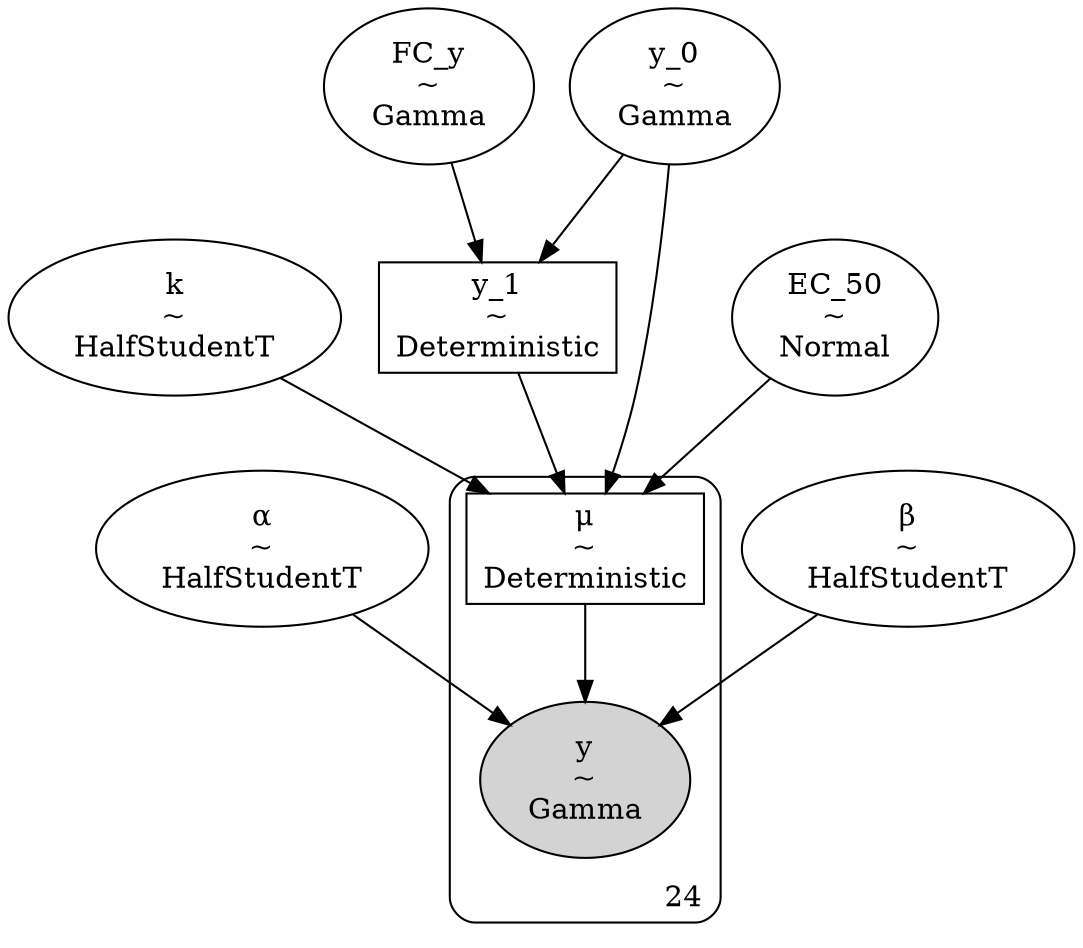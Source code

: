 digraph {
	y_1 [label="y_1
~
Deterministic" shape=box]
	k [label="k
~
HalfStudentT" shape=ellipse]
	y_0 [label="y_0
~
Gamma" shape=ellipse]
	"α" [label="α
~
HalfStudentT" shape=ellipse]
	FC_y [label="FC_y
~
Gamma" shape=ellipse]
	EC_50 [label="EC_50
~
Normal" shape=ellipse]
	"β" [label="β
~
HalfStudentT" shape=ellipse]
	subgraph cluster24 {
		y [label="y
~
Gamma" shape=ellipse style=filled]
		"μ" [label="μ
~
Deterministic" shape=box]
		label=24 labeljust=r labelloc=b style=rounded
	}
	y_0 -> y_1
	FC_y -> y_1
	y_1 -> "μ"
	k -> "μ"
	y_0 -> "μ"
	EC_50 -> "μ"
	"α" -> y
	"μ" -> y
	"β" -> y
}
